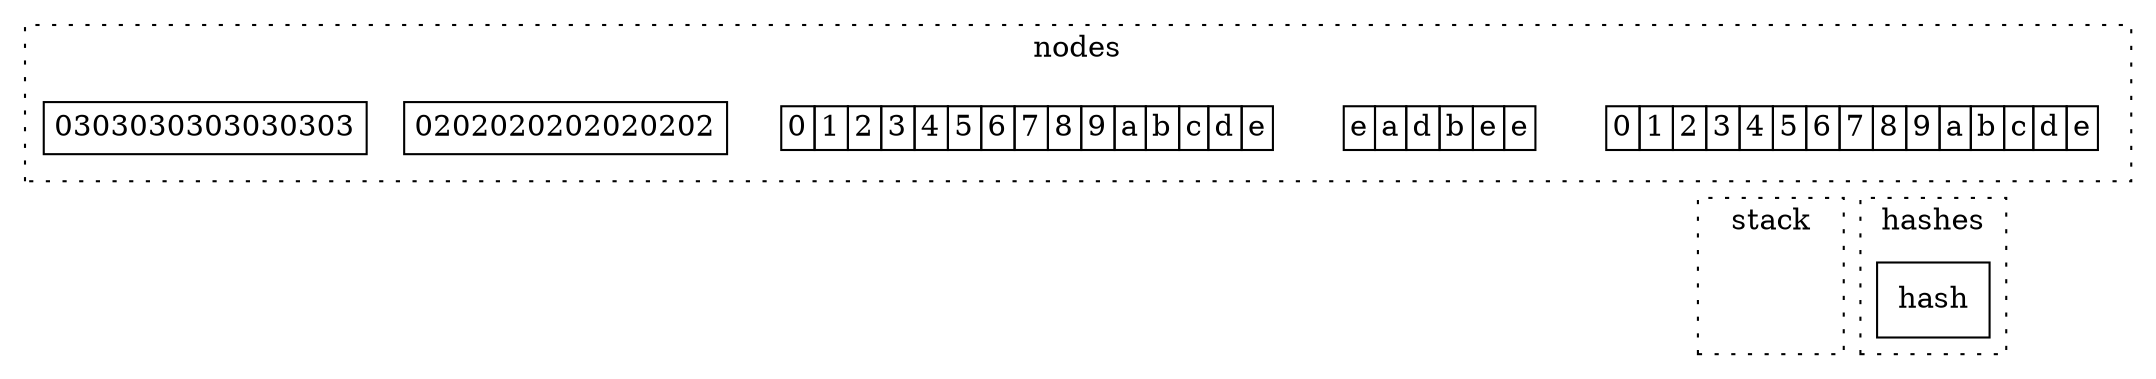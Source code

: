 digraph D {
	node [shape=box];

	subgraph clusterstack {
		style=dotted;
		label="stack";
		holdmybeer [label="",shape=none];
	}

	subgraph clusterproof {
		style=dotted;
		label="nodes";
	branch [shape=none,label=<<table border="0" cellborder="1" cellspacing="0"><tr><td port="0">0</td><td port="1">1</td><td port="2">2</td><td port="3">3</td><td port="4">4</td><td port="5">5</td><td port="6">6</td><td port="7">7</td><td port="8">8</td><td port="9">9</td><td port="10">a</td><td port="11">b</td><td port="12">c</td><td port="13">d</td><td port="14">e</td></tr></table>>]
	extension0d [shape=none,label=<<table border="0" cellspacing="0" cellborder="1"><tr><td port="0">e</td><td port="1">a</td><td port="2">d</td><td port="3">b</td><td port="4">e</td><td port="5">e</td></tr></table>>]
	branch0d0e0a0d0b0e0e [shape=none,label=<<table border="0" cellborder="1" cellspacing="0"><tr><td port="0">0</td><td port="1">1</td><td port="2">2</td><td port="3">3</td><td port="4">4</td><td port="5">5</td><td port="6">6</td><td port="7">7</td><td port="8">8</td><td port="9">9</td><td port="10">a</td><td port="11">b</td><td port="12">c</td><td port="13">d</td><td port="14">e</td></tr></table>>]
	leaf0d0e0a0d0b0e0e0f [shape=none,margin=0,label=<<table border="0" cellborder="1" cellspacing="0" cellpadding="4"><tr><td>0202020202020202</td></tr></table>>]
	leaf0d0e0a0d0b0e0e00 [shape=none,margin=0,label=<<table border="0" cellborder="1" cellspacing="0" cellpadding="4"><tr><td>0303030303030303</td></tr></table>>]
	}

	subgraph clusterhashes {
		style=dotted;
		label="hashes";
		hash
	}

	branch -> hash [style=invis];
	branch -> holdmybeer [style=invis];
}
